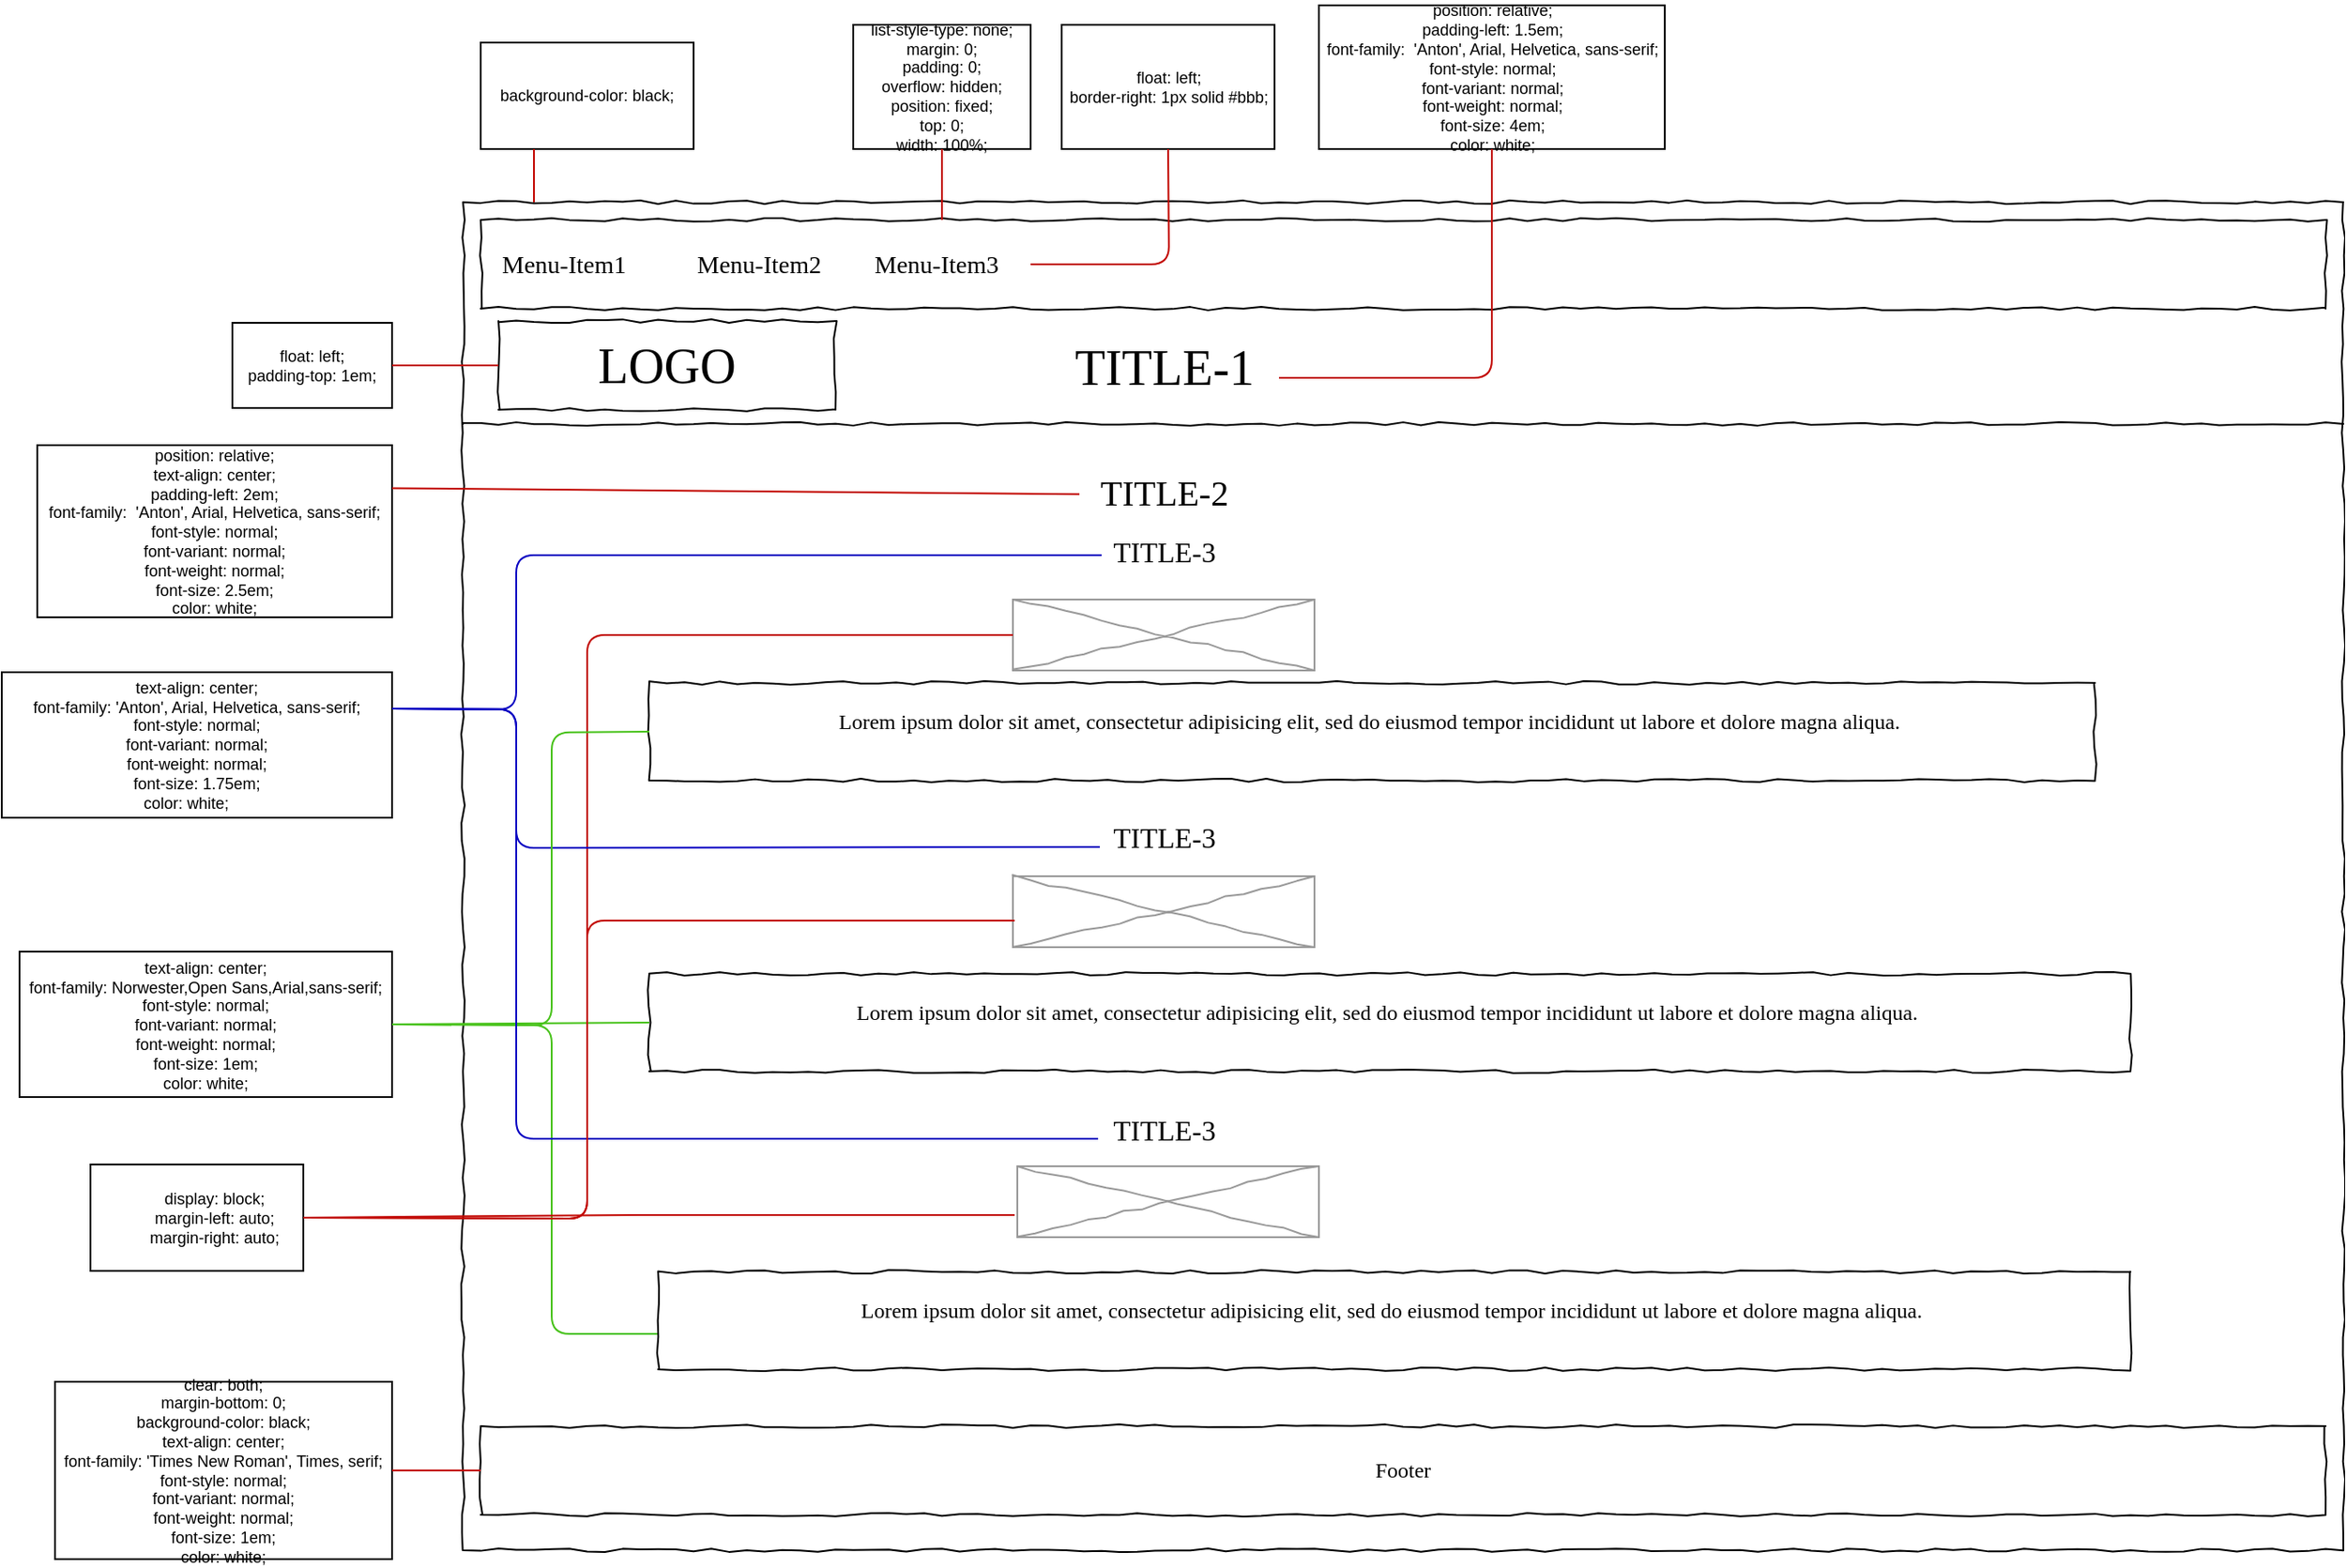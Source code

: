 <mxfile version="12.3.2" type="device" pages="1"><diagram name="Page-1" id="03018318-947c-dd8e-b7a3-06fadd420f32"><mxGraphModel dx="2186" dy="1656" grid="1" gridSize="10" guides="1" tooltips="1" connect="1" arrows="1" fold="1" page="1" pageScale="1" pageWidth="1100" pageHeight="850" background="#ffffff" math="0" shadow="0"><root><mxCell id="0"/><mxCell id="1" parent="0"/><mxCell id="677b7b8949515195-1" value="" style="whiteSpace=wrap;html=1;rounded=0;shadow=0;labelBackgroundColor=none;strokeColor=#000000;strokeWidth=1;fillColor=none;fontFamily=Verdana;fontSize=12;fontColor=#000000;align=center;comic=1;" parent="1" vertex="1"><mxGeometry x="20" y="20" width="1060" height="760" as="geometry"/></mxCell><mxCell id="677b7b8949515195-2" value="LOGO" style="whiteSpace=wrap;html=1;rounded=0;shadow=0;labelBackgroundColor=none;strokeWidth=1;fontFamily=Verdana;fontSize=28;align=center;comic=1;" parent="1" vertex="1"><mxGeometry x="40" y="87" width="190" height="50" as="geometry"/></mxCell><mxCell id="677b7b8949515195-4" value="TITLE-1" style="text;html=1;points=[];align=center;verticalAlign=middle;spacingTop=-4;fontSize=28;fontFamily=Verdana" parent="1" vertex="1"><mxGeometry x="350" y="90" width="130" height="50" as="geometry"/></mxCell><mxCell id="677b7b8949515195-9" value="" style="line;strokeWidth=1;html=1;rounded=0;shadow=0;labelBackgroundColor=none;fillColor=none;fontFamily=Verdana;fontSize=14;fontColor=#000000;align=center;comic=1;" parent="1" vertex="1"><mxGeometry x="20" y="140" width="1060" height="10" as="geometry"/></mxCell><mxCell id="677b7b8949515195-15" value="&lt;div style=&quot;text-align: justify&quot;&gt;&lt;span&gt;Lorem ipsum dolor sit amet, consectetur adipisicing elit, sed do eiusmod tempor incididunt ut labore et dolore magna aliqua.&amp;nbsp;&lt;/span&gt;&lt;/div&gt;" style="whiteSpace=wrap;html=1;rounded=0;shadow=0;labelBackgroundColor=none;strokeWidth=1;fillColor=none;fontFamily=Verdana;fontSize=12;align=center;verticalAlign=top;spacing=10;comic=1;" parent="1" vertex="1"><mxGeometry x="125" y="291" width="815" height="55" as="geometry"/></mxCell><mxCell id="92FQT3gsRsqT3vnzhQui-1" value="" style="whiteSpace=wrap;html=1;rounded=0;shadow=0;labelBackgroundColor=none;strokeWidth=1;fillColor=none;fontFamily=Verdana;fontSize=12;align=center;comic=1;" parent="1" vertex="1"><mxGeometry x="30" y="30" width="1040" height="50" as="geometry"/></mxCell><mxCell id="92FQT3gsRsqT3vnzhQui-2" value="Menu-Item1" style="text;html=1;points=[];align=left;verticalAlign=top;spacingTop=-4;fontSize=14;fontFamily=Verdana" parent="1" vertex="1"><mxGeometry x="40" y="45" width="90" height="20" as="geometry"/></mxCell><mxCell id="92FQT3gsRsqT3vnzhQui-3" value="Menu-Item2" style="text;html=1;points=[];align=left;verticalAlign=top;spacingTop=-4;fontSize=14;fontFamily=Verdana" parent="1" vertex="1"><mxGeometry x="150" y="45" width="90" height="20" as="geometry"/></mxCell><mxCell id="92FQT3gsRsqT3vnzhQui-4" value="Menu-Item3" style="text;html=1;points=[];align=left;verticalAlign=top;spacingTop=-4;fontSize=14;fontFamily=Verdana" parent="1" vertex="1"><mxGeometry x="250" y="45" width="90" height="20" as="geometry"/></mxCell><mxCell id="92FQT3gsRsqT3vnzhQui-6" value="TITLE-2" style="text;html=1;points=[];align=center;verticalAlign=middle;spacingTop=-4;fontSize=20;fontFamily=Verdana" parent="1" vertex="1"><mxGeometry x="367.5" y="160" width="95" height="50" as="geometry"/></mxCell><mxCell id="92FQT3gsRsqT3vnzhQui-7" value="TITLE-3" style="text;html=1;points=[];align=center;verticalAlign=middle;spacingTop=-4;fontSize=16;fontFamily=Verdana" parent="1" vertex="1"><mxGeometry x="377.5" y="194" width="75" height="50" as="geometry"/></mxCell><mxCell id="92FQT3gsRsqT3vnzhQui-9" value="&lt;div style=&quot;text-align: justify&quot;&gt;&lt;span&gt;Lorem ipsum dolor sit amet, consectetur adipisicing elit, sed do eiusmod tempor incididunt ut labore et dolore magna aliqua.&amp;nbsp;&lt;/span&gt;&lt;/div&gt;" style="whiteSpace=wrap;html=1;rounded=0;shadow=0;labelBackgroundColor=none;strokeWidth=1;fillColor=none;fontFamily=Verdana;fontSize=12;align=center;verticalAlign=top;spacing=10;comic=1;" parent="1" vertex="1"><mxGeometry x="125" y="455" width="835" height="55" as="geometry"/></mxCell><mxCell id="92FQT3gsRsqT3vnzhQui-15" value="" style="verticalLabelPosition=bottom;shadow=0;dashed=0;align=center;html=1;verticalAlign=top;strokeWidth=1;shape=mxgraph.mockup.graphics.simpleIcon;strokeColor=#999999;rounded=0;labelBackgroundColor=none;fontFamily=Verdana;fontSize=14;fontColor=#000000;comic=1;" parent="1" vertex="1"><mxGeometry x="330" y="244" width="170" height="40" as="geometry"/></mxCell><mxCell id="92FQT3gsRsqT3vnzhQui-18" value="Footer" style="whiteSpace=wrap;html=1;rounded=0;shadow=0;labelBackgroundColor=none;strokeWidth=1;fillColor=none;fontFamily=Verdana;fontSize=12;align=center;comic=1;" parent="1" vertex="1"><mxGeometry x="30" y="710" width="1040" height="50" as="geometry"/></mxCell><mxCell id="92FQT3gsRsqT3vnzhQui-31" value="&lt;div&gt;list-style-type: none;&lt;/div&gt;&lt;div&gt;margin: 0;&lt;/div&gt;&lt;div&gt;padding: 0;&lt;/div&gt;&lt;div&gt;overflow: hidden;&lt;/div&gt;&lt;div&gt;position: fixed;&lt;/div&gt;&lt;div&gt;top: 0;&lt;/div&gt;&lt;div&gt;width: 100%;&lt;/div&gt;" style="rounded=0;whiteSpace=wrap;html=1;fontSize=9;align=center;" parent="1" vertex="1"><mxGeometry x="240" y="-80" width="100" height="70" as="geometry"/></mxCell><mxCell id="92FQT3gsRsqT3vnzhQui-32" value="" style="endArrow=none;html=1;fontSize=16;entryX=0.5;entryY=1;entryDx=0;entryDy=0;exitX=0.25;exitY=0;exitDx=0;exitDy=0;fontColor=#C20802;strokeColor=#C20802;" parent="1" source="92FQT3gsRsqT3vnzhQui-1" target="92FQT3gsRsqT3vnzhQui-31" edge="1"><mxGeometry width="50" height="50" relative="1" as="geometry"><mxPoint x="480" y="-10" as="sourcePoint"/><mxPoint x="225" y="-60" as="targetPoint"/></mxGeometry></mxCell><mxCell id="92FQT3gsRsqT3vnzhQui-33" value="background-color: black;" style="rounded=0;whiteSpace=wrap;html=1;fontSize=9;align=center;" parent="1" vertex="1"><mxGeometry x="30" y="-70" width="120" height="60" as="geometry"/></mxCell><mxCell id="92FQT3gsRsqT3vnzhQui-34" value="" style="endArrow=none;html=1;fontSize=16;entryX=0.25;entryY=1;entryDx=0;entryDy=0;fontColor=#C20802;strokeColor=#C20802;comic=0;" parent="1" target="92FQT3gsRsqT3vnzhQui-33" edge="1"><mxGeometry width="50" height="50" relative="1" as="geometry"><mxPoint x="60" y="20" as="sourcePoint"/><mxPoint x="235" y="-50" as="targetPoint"/></mxGeometry></mxCell><mxCell id="92FQT3gsRsqT3vnzhQui-35" value="&lt;div&gt;float: left;&lt;/div&gt;&lt;div&gt;border-right: 1px solid #bbb;&lt;/div&gt;" style="rounded=0;whiteSpace=wrap;html=1;fontSize=9;align=center;" parent="1" vertex="1"><mxGeometry x="357.5" y="-80" width="120" height="70" as="geometry"/></mxCell><mxCell id="92FQT3gsRsqT3vnzhQui-36" value="" style="endArrow=none;html=1;fontSize=16;entryX=0.5;entryY=1;entryDx=0;entryDy=0;fontColor=#C20802;strokeColor=#C20802;" parent="1" source="92FQT3gsRsqT3vnzhQui-4" target="92FQT3gsRsqT3vnzhQui-35" edge="1"><mxGeometry width="50" height="50" relative="1" as="geometry"><mxPoint x="350" y="55" as="sourcePoint"/><mxPoint x="380" y="-60" as="targetPoint"/><Array as="points"><mxPoint x="418" y="55"/></Array></mxGeometry></mxCell><mxCell id="92FQT3gsRsqT3vnzhQui-38" value="&lt;div&gt;float: left;&lt;/div&gt;&lt;div&gt;padding-top: 1em;&lt;/div&gt;" style="rounded=0;whiteSpace=wrap;html=1;fontSize=9;align=center;" parent="1" vertex="1"><mxGeometry x="-110" y="88" width="90" height="48" as="geometry"/></mxCell><mxCell id="92FQT3gsRsqT3vnzhQui-39" value="" style="endArrow=none;html=1;fontSize=16;entryX=1;entryY=0.5;entryDx=0;entryDy=0;exitX=0;exitY=0.5;exitDx=0;exitDy=0;fontColor=#C20802;strokeColor=#C20802;" parent="1" source="677b7b8949515195-2" target="92FQT3gsRsqT3vnzhQui-38" edge="1"><mxGeometry width="50" height="50" relative="1" as="geometry"><mxPoint x="-90" y="165" as="sourcePoint"/><mxPoint x="85" y="105" as="targetPoint"/></mxGeometry></mxCell><mxCell id="92FQT3gsRsqT3vnzhQui-41" value="&lt;div&gt;position: relative;&lt;/div&gt;&lt;div&gt;padding-left: 1.5em;&lt;/div&gt;&lt;div&gt;font-family:&amp;nbsp; 'Anton', Arial, Helvetica, sans-serif;&lt;/div&gt;&lt;div&gt;font-style: normal;&lt;/div&gt;&lt;div&gt;font-variant: normal;&lt;/div&gt;&lt;div&gt;font-weight: normal;&lt;/div&gt;&lt;div&gt;font-size: 4em;&lt;/div&gt;&lt;div&gt;color: white;&lt;/div&gt;" style="rounded=0;whiteSpace=wrap;html=1;fontSize=9;align=center;" parent="1" vertex="1"><mxGeometry x="502.5" y="-91" width="195" height="81" as="geometry"/></mxCell><mxCell id="92FQT3gsRsqT3vnzhQui-42" value="" style="endArrow=none;html=1;fontSize=16;entryX=0.5;entryY=1;entryDx=0;entryDy=0;exitX=1;exitY=0.58;exitDx=0;exitDy=0;exitPerimeter=0;fontColor=#C20802;strokeColor=#C20802;" parent="1" source="677b7b8949515195-4" target="92FQT3gsRsqT3vnzhQui-41" edge="1"><mxGeometry width="50" height="50" relative="1" as="geometry"><mxPoint x="491" y="119" as="sourcePoint"/><mxPoint x="790" y="-70" as="targetPoint"/><Array as="points"><mxPoint x="600" y="119"/></Array></mxGeometry></mxCell><mxCell id="92FQT3gsRsqT3vnzhQui-43" value="&lt;div&gt;position: relative;&lt;/div&gt;&lt;div&gt;text-align: center;&lt;/div&gt;&lt;div&gt;padding-left: 2em;&lt;/div&gt;&lt;div&gt;font-family:&amp;nbsp; 'Anton', Arial, Helvetica, sans-serif;&lt;/div&gt;&lt;div&gt;font-style: normal;&lt;/div&gt;&lt;div&gt;font-variant: normal;&lt;/div&gt;&lt;div&gt;font-weight: normal;&lt;/div&gt;&lt;div&gt;font-size: 2.5em;&lt;/div&gt;&lt;div&gt;color: white;&lt;/div&gt;" style="rounded=0;whiteSpace=wrap;html=1;fontSize=9;align=center;" parent="1" vertex="1"><mxGeometry x="-220" y="157" width="200" height="97" as="geometry"/></mxCell><mxCell id="92FQT3gsRsqT3vnzhQui-44" value="" style="endArrow=none;html=1;fontSize=16;entryX=1;entryY=0.25;entryDx=0;entryDy=0;fontColor=#C20802;strokeColor=#C20802;" parent="1" source="92FQT3gsRsqT3vnzhQui-6" target="92FQT3gsRsqT3vnzhQui-43" edge="1"><mxGeometry width="50" height="50" relative="1" as="geometry"><mxPoint x="40" y="195" as="sourcePoint"/><mxPoint x="85" y="188" as="targetPoint"/></mxGeometry></mxCell><mxCell id="92FQT3gsRsqT3vnzhQui-45" value="&lt;div&gt;text-align: center;&lt;/div&gt;&lt;div&gt;font-family: 'Anton', Arial, Helvetica, sans-serif;&lt;/div&gt;&lt;div&gt;font-style: normal;&lt;/div&gt;&lt;div&gt;font-variant: normal;&lt;/div&gt;&lt;div&gt;font-weight: normal;&lt;/div&gt;&lt;div&gt;font-size: 1.75em;&lt;/div&gt;&lt;div&gt;color: white;&lt;span style=&quot;white-space: pre&quot;&gt;&#9;&lt;/span&gt;&lt;/div&gt;" style="rounded=0;whiteSpace=wrap;html=1;fontSize=9;align=center;" parent="1" vertex="1"><mxGeometry x="-240" y="285" width="220" height="82" as="geometry"/></mxCell><mxCell id="92FQT3gsRsqT3vnzhQui-46" value="" style="endArrow=none;html=1;fontSize=16;entryX=1;entryY=0.25;entryDx=0;entryDy=0;exitX=0.033;exitY=0.5;exitDx=0;exitDy=0;exitPerimeter=0;fontColor=#C20802;strokeColor=#0A04C2;" parent="1" source="92FQT3gsRsqT3vnzhQui-7" target="92FQT3gsRsqT3vnzhQui-45" edge="1"><mxGeometry width="50" height="50" relative="1" as="geometry"><mxPoint x="360" y="230" as="sourcePoint"/><mxPoint x="85" y="343" as="targetPoint"/><Array as="points"><mxPoint x="50" y="219"/><mxPoint x="50" y="306"/></Array></mxGeometry></mxCell><mxCell id="92FQT3gsRsqT3vnzhQui-49" value="&lt;div&gt;text-align: center;&lt;/div&gt;&lt;div&gt;font-family: Norwester,Open Sans,Arial,sans-serif;&lt;/div&gt;&lt;div&gt;font-style: normal;&lt;/div&gt;&lt;div&gt;font-variant: normal;&lt;/div&gt;&lt;div&gt;font-weight: normal;&lt;/div&gt;&lt;div&gt;font-size: 1em;&lt;/div&gt;&lt;div&gt;color: white;&lt;/div&gt;" style="rounded=0;whiteSpace=wrap;html=1;fontSize=9;align=center;" parent="1" vertex="1"><mxGeometry x="-230" y="442.5" width="210" height="82" as="geometry"/></mxCell><mxCell id="92FQT3gsRsqT3vnzhQui-50" value="" style="endArrow=none;html=1;fontSize=16;entryX=1;entryY=0.5;entryDx=0;entryDy=0;fontColor=#C20802;strokeColor=#C20802;" parent="1" target="X2sJGiUR__YRFXe1SpL2-4" edge="1"><mxGeometry width="50" height="50" relative="1" as="geometry"><mxPoint x="330" y="264" as="sourcePoint"/><mxPoint x="-10" y="315.5" as="targetPoint"/><Array as="points"><mxPoint x="90" y="264"/><mxPoint x="90" y="593"/></Array></mxGeometry></mxCell><mxCell id="92FQT3gsRsqT3vnzhQui-52" value="" style="endArrow=none;html=1;fontSize=16;entryX=0;entryY=0.5;entryDx=0;entryDy=0;exitX=1;exitY=0.5;exitDx=0;exitDy=0;fontColor=#C20802;strokeColor=#48C21B;" parent="1" source="92FQT3gsRsqT3vnzhQui-49" target="92FQT3gsRsqT3vnzhQui-9" edge="1"><mxGeometry width="50" height="50" relative="1" as="geometry"><mxPoint x="70" y="577" as="sourcePoint"/><mxPoint x="333.384" y="466.01" as="targetPoint"/><Array as="points"/></mxGeometry></mxCell><mxCell id="92FQT3gsRsqT3vnzhQui-54" value="" style="endArrow=none;html=1;fontSize=16;entryX=0.006;entryY=0.561;entryDx=0;entryDy=0;entryPerimeter=0;exitX=1;exitY=0.5;exitDx=0;exitDy=0;fontColor=#C20802;strokeColor=#48C21B;" parent="1" source="92FQT3gsRsqT3vnzhQui-49" edge="1"><mxGeometry width="50" height="50" relative="1" as="geometry"><mxPoint x="-20" y="480" as="sourcePoint"/><mxPoint x="130.05" y="657.99" as="targetPoint"/><Array as="points"><mxPoint x="70" y="484"/><mxPoint x="70" y="658"/></Array></mxGeometry></mxCell><mxCell id="92FQT3gsRsqT3vnzhQui-70" value="&lt;div&gt;clear: both;&lt;/div&gt;&lt;div&gt;margin-bottom: 0;&lt;/div&gt;&lt;div&gt;background-color: black;&lt;/div&gt;&lt;div&gt;text-align: center;&lt;/div&gt;&lt;div&gt;font-family: 'Times New Roman', Times, serif;&lt;/div&gt;&lt;div&gt;font-style: normal;&lt;/div&gt;&lt;div&gt;font-variant: normal;&lt;/div&gt;&lt;div&gt;font-weight: normal;&lt;/div&gt;&lt;div&gt;font-size: 1em;&lt;/div&gt;&lt;div&gt;color: white;&lt;/div&gt;" style="rounded=0;whiteSpace=wrap;html=1;fontSize=9;align=center;" parent="1" vertex="1"><mxGeometry x="-210" y="685" width="190" height="100" as="geometry"/></mxCell><mxCell id="92FQT3gsRsqT3vnzhQui-71" value="" style="endArrow=none;html=1;fontSize=16;entryX=1;entryY=0.5;entryDx=0;entryDy=0;fontColor=#C20802;strokeColor=#C20802;comic=0;exitX=0;exitY=0.5;exitDx=0;exitDy=0;" parent="1" source="92FQT3gsRsqT3vnzhQui-18" target="92FQT3gsRsqT3vnzhQui-70" edge="1"><mxGeometry width="50" height="50" relative="1" as="geometry"><mxPoint x="30" y="792.5" as="sourcePoint"/><mxPoint x="15" y="730" as="targetPoint"/></mxGeometry></mxCell><mxCell id="X2sJGiUR__YRFXe1SpL2-1" value="" style="verticalLabelPosition=bottom;shadow=0;dashed=0;align=center;html=1;verticalAlign=top;strokeWidth=1;shape=mxgraph.mockup.graphics.simpleIcon;strokeColor=#999999;rounded=0;labelBackgroundColor=none;fontFamily=Verdana;fontSize=14;fontColor=#000000;comic=1;" vertex="1" parent="1"><mxGeometry x="330" y="400" width="170" height="40" as="geometry"/></mxCell><mxCell id="X2sJGiUR__YRFXe1SpL2-2" value="TITLE-3" style="text;html=1;points=[];align=center;verticalAlign=middle;spacingTop=-4;fontSize=16;fontFamily=Verdana" vertex="1" parent="1"><mxGeometry x="377.5" y="354.5" width="75" height="50" as="geometry"/></mxCell><mxCell id="X2sJGiUR__YRFXe1SpL2-3" value="" style="endArrow=none;html=1;fontSize=16;entryX=1;entryY=0.25;entryDx=0;entryDy=0;exitX=0.02;exitY=0.58;exitDx=0;exitDy=0;exitPerimeter=0;fontColor=#C20802;strokeColor=#0A04C2;" edge="1" parent="1" source="X2sJGiUR__YRFXe1SpL2-2" target="92FQT3gsRsqT3vnzhQui-45"><mxGeometry width="50" height="50" relative="1" as="geometry"><mxPoint x="379.975" y="240" as="sourcePoint"/><mxPoint x="-10" y="315.5" as="targetPoint"/><Array as="points"><mxPoint x="50" y="384"/><mxPoint x="50" y="306"/></Array></mxGeometry></mxCell><mxCell id="X2sJGiUR__YRFXe1SpL2-4" value="&lt;div&gt;&lt;span style=&quot;white-space: pre&quot;&gt;&#9;&lt;/span&gt;display: block;&lt;/div&gt;&lt;div&gt;&lt;span style=&quot;white-space: pre&quot;&gt;&#9;&lt;/span&gt;margin-left: auto;&lt;/div&gt;&lt;div&gt;&lt;span style=&quot;white-space: pre&quot;&gt;&#9;&lt;/span&gt;margin-right: auto;&lt;/div&gt;" style="rounded=0;whiteSpace=wrap;html=1;fontSize=9;align=center;" vertex="1" parent="1"><mxGeometry x="-190" y="562.5" width="120" height="60" as="geometry"/></mxCell><mxCell id="X2sJGiUR__YRFXe1SpL2-5" value="" style="endArrow=none;html=1;fontSize=16;entryX=1;entryY=0.5;entryDx=0;entryDy=0;fontColor=#C20802;strokeColor=#48C21B;comic=0;exitX=0;exitY=0.5;exitDx=0;exitDy=0;" edge="1" parent="1" target="92FQT3gsRsqT3vnzhQui-49" source="677b7b8949515195-15"><mxGeometry width="50" height="50" relative="1" as="geometry"><mxPoint x="-160" y="647.5" as="sourcePoint"/><mxPoint x="15" y="577.5" as="targetPoint"/><Array as="points"><mxPoint x="70" y="319"/><mxPoint x="70" y="484"/></Array></mxGeometry></mxCell><mxCell id="X2sJGiUR__YRFXe1SpL2-6" value="&lt;div style=&quot;text-align: justify&quot;&gt;&lt;span&gt;Lorem ipsum dolor sit amet, consectetur adipisicing elit, sed do eiusmod tempor incididunt ut labore et dolore magna aliqua.&amp;nbsp;&lt;/span&gt;&lt;/div&gt;" style="whiteSpace=wrap;html=1;rounded=0;shadow=0;labelBackgroundColor=none;strokeWidth=1;fillColor=none;fontFamily=Verdana;fontSize=12;align=center;verticalAlign=top;spacing=10;comic=1;" vertex="1" parent="1"><mxGeometry x="130" y="623" width="830" height="55" as="geometry"/></mxCell><mxCell id="X2sJGiUR__YRFXe1SpL2-7" value="" style="verticalLabelPosition=bottom;shadow=0;dashed=0;align=center;html=1;verticalAlign=top;strokeWidth=1;shape=mxgraph.mockup.graphics.simpleIcon;strokeColor=#999999;rounded=0;labelBackgroundColor=none;fontFamily=Verdana;fontSize=14;fontColor=#000000;comic=1;" vertex="1" parent="1"><mxGeometry x="332.5" y="563.5" width="170" height="40" as="geometry"/></mxCell><mxCell id="X2sJGiUR__YRFXe1SpL2-8" value="TITLE-3" style="text;html=1;points=[];align=center;verticalAlign=middle;spacingTop=-4;fontSize=16;fontFamily=Verdana" vertex="1" parent="1"><mxGeometry x="377.5" y="520" width="75" height="50" as="geometry"/></mxCell><mxCell id="X2sJGiUR__YRFXe1SpL2-9" value="" style="endArrow=none;html=1;fontSize=16;entryX=1;entryY=0.25;entryDx=0;entryDy=0;exitX=0.007;exitY=0.56;exitDx=0;exitDy=0;exitPerimeter=0;fontColor=#C20802;strokeColor=#0A04C2;" edge="1" parent="1" source="X2sJGiUR__YRFXe1SpL2-8" target="92FQT3gsRsqT3vnzhQui-45"><mxGeometry width="50" height="50" relative="1" as="geometry"><mxPoint x="389" y="393.5" as="sourcePoint"/><mxPoint x="-10" y="315.5" as="targetPoint"/><Array as="points"><mxPoint x="50" y="548"/><mxPoint x="50" y="306"/></Array></mxGeometry></mxCell><mxCell id="X2sJGiUR__YRFXe1SpL2-10" value="" style="endArrow=none;html=1;fontSize=16;entryX=1;entryY=0.5;entryDx=0;entryDy=0;fontColor=#C20802;strokeColor=#C20802;exitX=0.006;exitY=0.625;exitDx=0;exitDy=0;exitPerimeter=0;" edge="1" parent="1" source="X2sJGiUR__YRFXe1SpL2-1" target="X2sJGiUR__YRFXe1SpL2-4"><mxGeometry width="50" height="50" relative="1" as="geometry"><mxPoint x="340" y="274" as="sourcePoint"/><mxPoint x="-60" y="597.5" as="targetPoint"/><Array as="points"><mxPoint x="90" y="425"/><mxPoint x="90" y="593"/></Array></mxGeometry></mxCell><mxCell id="X2sJGiUR__YRFXe1SpL2-11" value="" style="endArrow=none;html=1;fontSize=16;entryX=1;entryY=0.5;entryDx=0;entryDy=0;fontColor=#C20802;strokeColor=#C20802;exitX=-0.009;exitY=0.688;exitDx=0;exitDy=0;exitPerimeter=0;" edge="1" parent="1" source="X2sJGiUR__YRFXe1SpL2-7" target="X2sJGiUR__YRFXe1SpL2-4"><mxGeometry width="50" height="50" relative="1" as="geometry"><mxPoint x="341.02" y="435" as="sourcePoint"/><mxPoint x="-60" y="597.5" as="targetPoint"/><Array as="points"><mxPoint x="110" y="591"/></Array></mxGeometry></mxCell></root></mxGraphModel></diagram></mxfile>